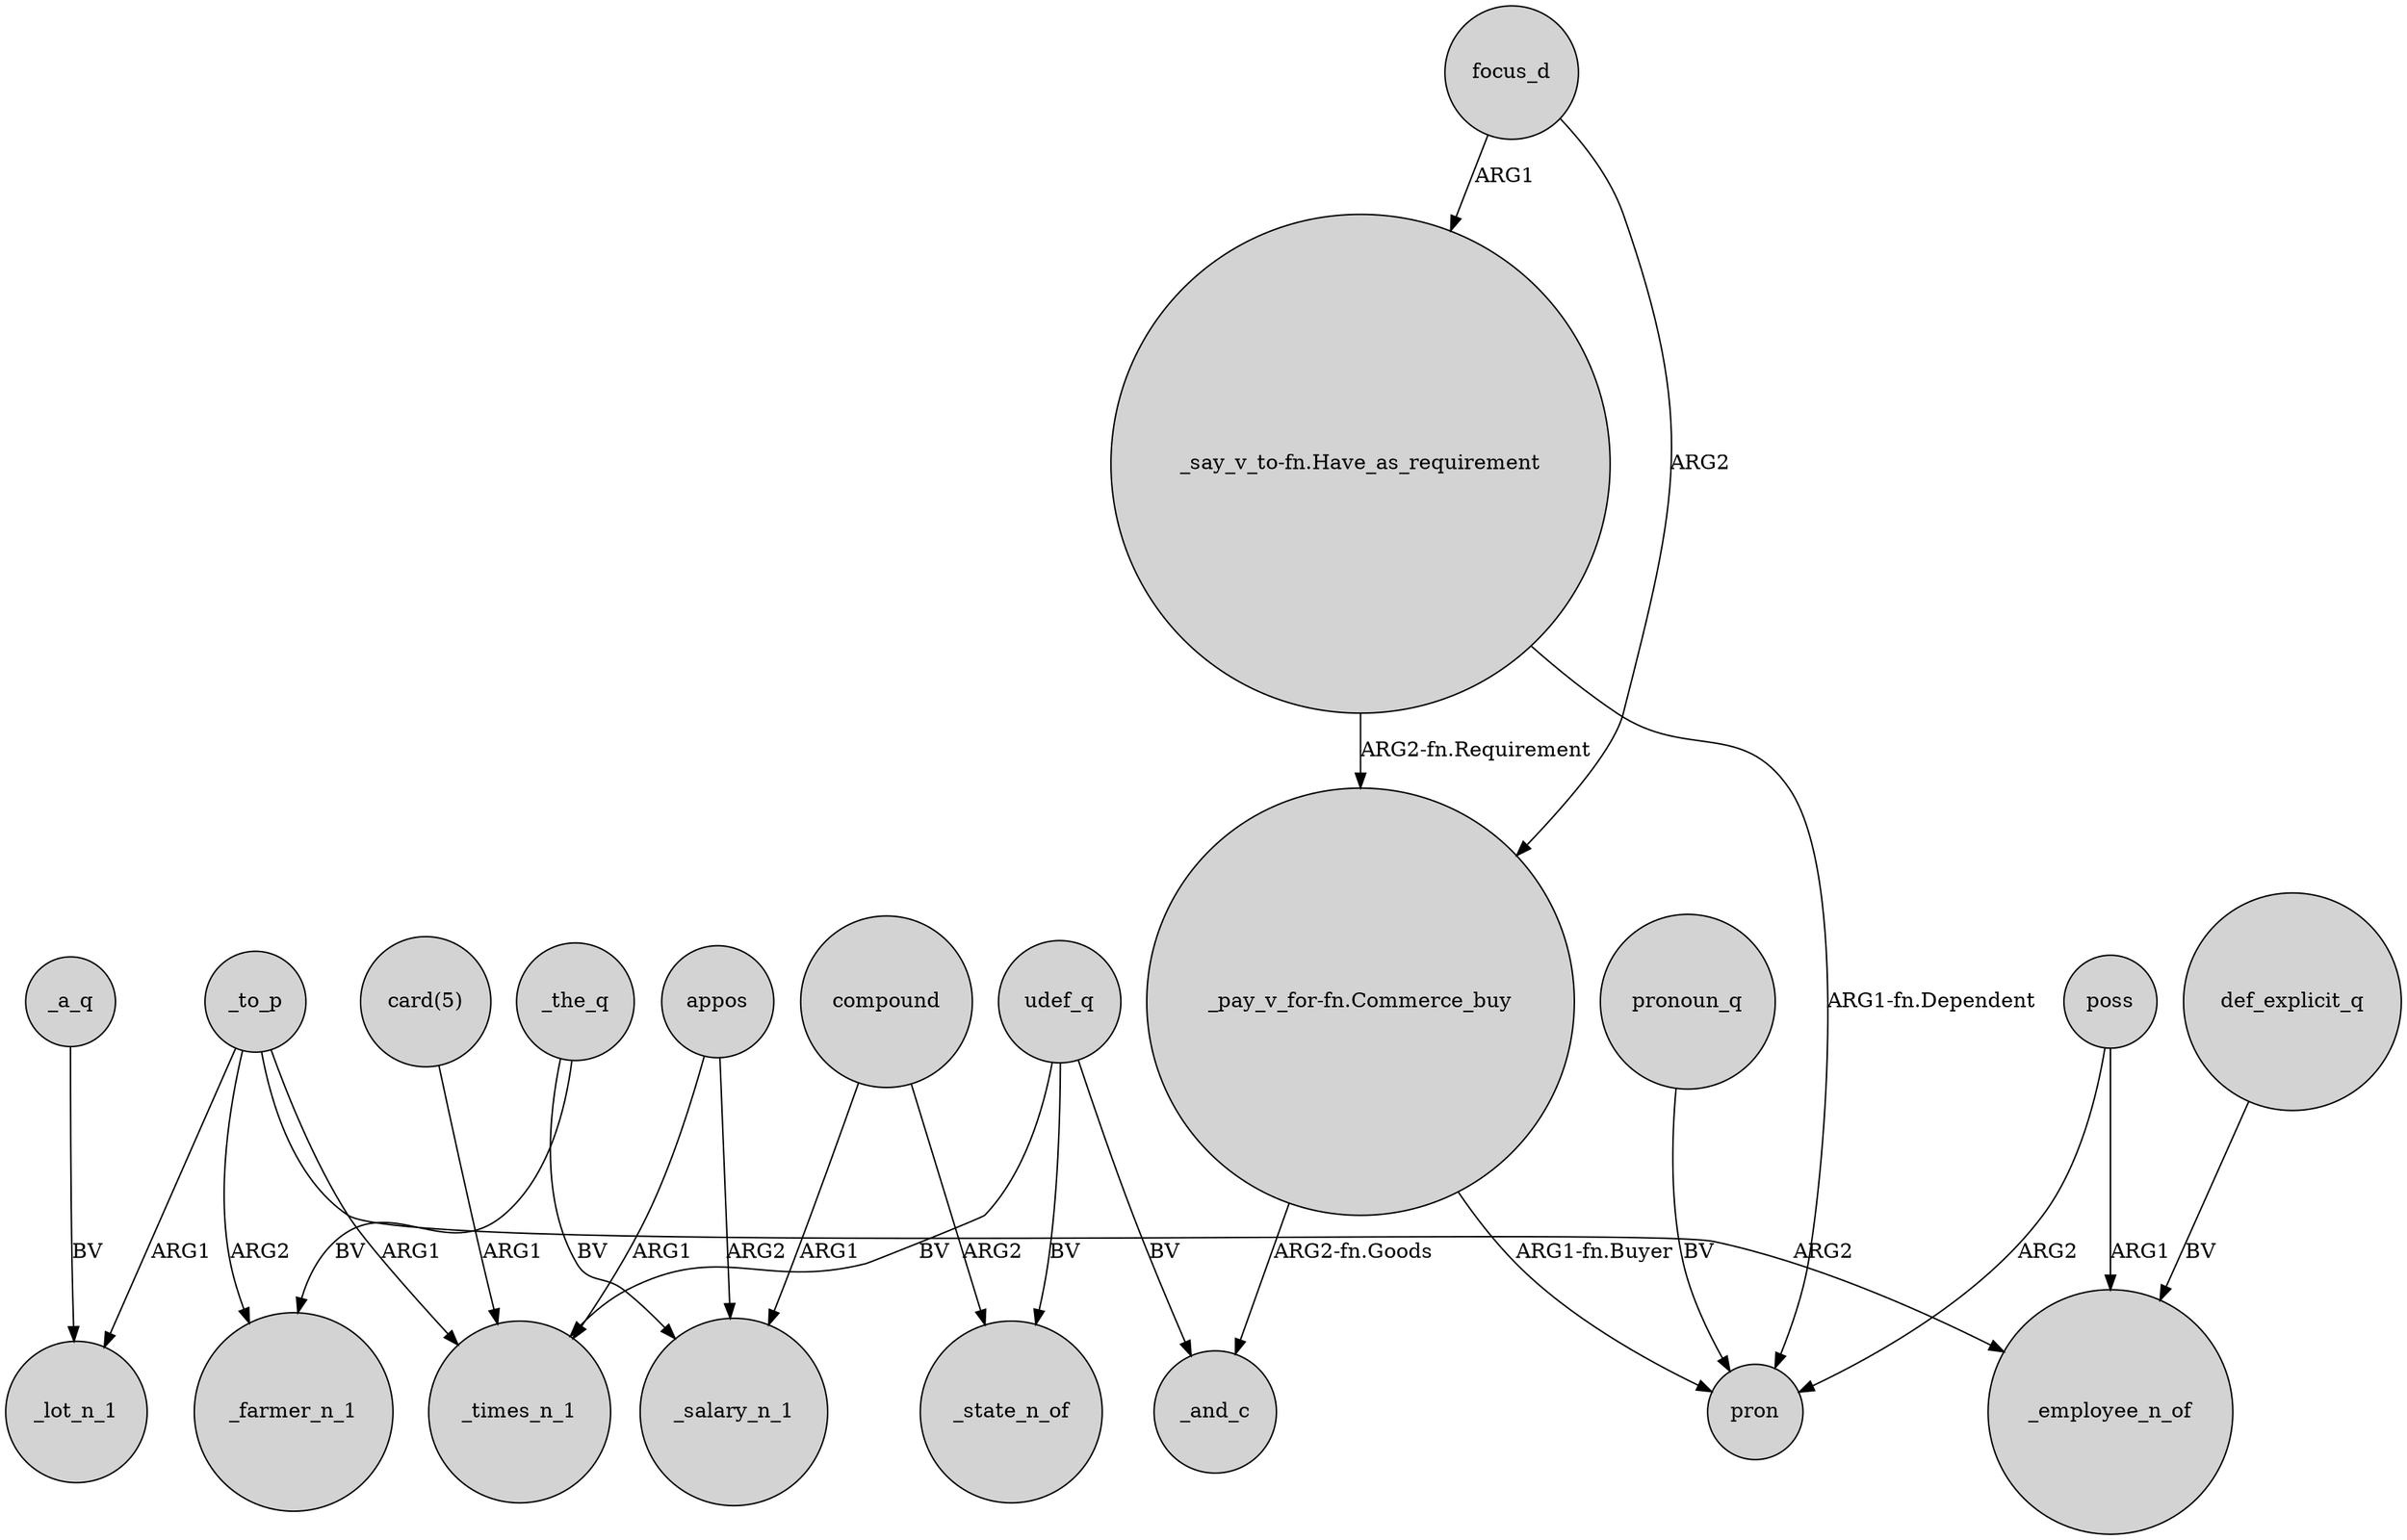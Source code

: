 digraph {
	node [shape=circle style=filled]
	_a_q -> _lot_n_1 [label=BV]
	appos -> _salary_n_1 [label=ARG2]
	"_say_v_to-fn.Have_as_requirement" -> "_pay_v_for-fn.Commerce_buy" [label="ARG2-fn.Requirement"]
	udef_q -> _times_n_1 [label=BV]
	focus_d -> "_say_v_to-fn.Have_as_requirement" [label=ARG1]
	udef_q -> _and_c [label=BV]
	def_explicit_q -> _employee_n_of [label=BV]
	_to_p -> _times_n_1 [label=ARG1]
	_the_q -> _salary_n_1 [label=BV]
	udef_q -> _state_n_of [label=BV]
	pronoun_q -> pron [label=BV]
	poss -> pron [label=ARG2]
	_to_p -> _lot_n_1 [label=ARG1]
	appos -> _times_n_1 [label=ARG1]
	_the_q -> _farmer_n_1 [label=BV]
	"_say_v_to-fn.Have_as_requirement" -> pron [label="ARG1-fn.Dependent"]
	_to_p -> _farmer_n_1 [label=ARG2]
	compound -> _salary_n_1 [label=ARG1]
	focus_d -> "_pay_v_for-fn.Commerce_buy" [label=ARG2]
	_to_p -> _employee_n_of [label=ARG2]
	"_pay_v_for-fn.Commerce_buy" -> pron [label="ARG1-fn.Buyer"]
	"_pay_v_for-fn.Commerce_buy" -> _and_c [label="ARG2-fn.Goods"]
	compound -> _state_n_of [label=ARG2]
	"card(5)" -> _times_n_1 [label=ARG1]
	poss -> _employee_n_of [label=ARG1]
}
